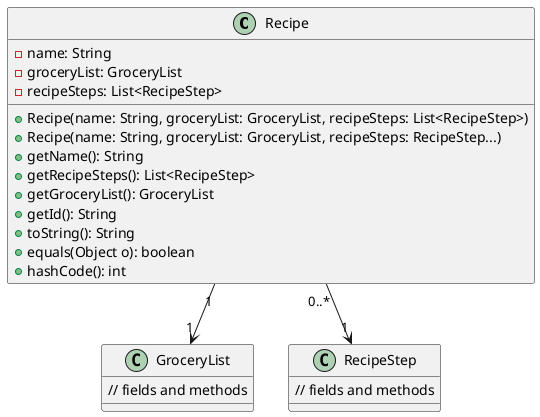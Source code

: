 @startuml
class Recipe {
  - name: String
  - groceryList: GroceryList
  - recipeSteps: List<RecipeStep>
  + Recipe(name: String, groceryList: GroceryList, recipeSteps: List<RecipeStep>)
  + Recipe(name: String, groceryList: GroceryList, recipeSteps: RecipeStep...)
  + getName(): String
  + getRecipeSteps(): List<RecipeStep>
  + getGroceryList(): GroceryList
  + getId(): String
  + toString(): String
  + equals(Object o): boolean
  + hashCode(): int
}

class GroceryList {
  // fields and methods
}

class RecipeStep {
  // fields and methods
}

Recipe "1" --> "1" GroceryList
Recipe "0..*" --> "1" RecipeStep
@enduml

